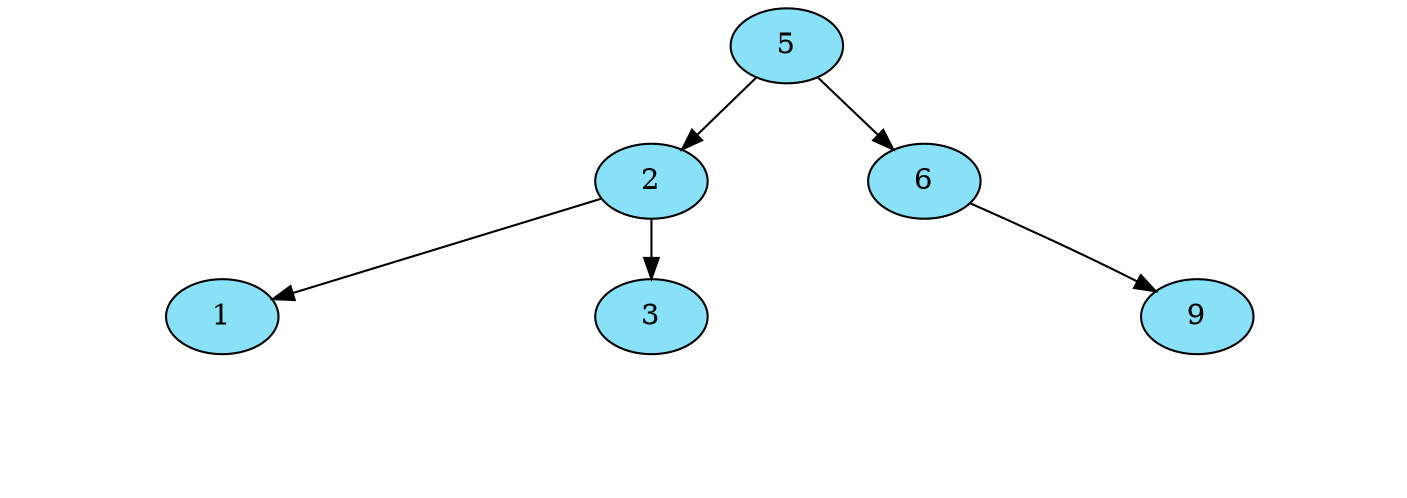 digraph G {
nodesep=0; 
ranksep=0.4;
node[style = filled fillcolor="#88E1F7"];
5-> 2
2-> 1
Invisible589132998[style=invis];
1-> Invisible589132998[arrowsize=0 style= invisible] 
Invisible589132998[style=invis];
1-> Invisible589132998[arrowsize=0 style= invisible] 
2-> 3
Invisible801395849[style=invis];
3-> Invisible801395849[arrowsize=0 style= invisible] 
Invisible801395849[style=invis];
3-> Invisible801395849[arrowsize=0 style= invisible] 
5-> 6
Invisible128196335[style=invis];
6-> Invisible128196335[arrowsize=0 style= invisible] 
6-> 9
Invisible83198190[style=invis];
9-> Invisible83198190[arrowsize=0 style= invisible] 
Invisible83198190[style=invis];
9-> Invisible83198190[arrowsize=0 style= invisible] 
}
